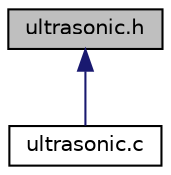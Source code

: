 digraph "ultrasonic.h"
{
  edge [fontname="Helvetica",fontsize="10",labelfontname="Helvetica",labelfontsize="10"];
  node [fontname="Helvetica",fontsize="10",shape=record];
  Node1 [label="ultrasonic.h",height=0.2,width=0.4,color="black", fillcolor="grey75", style="filled" fontcolor="black"];
  Node1 -> Node2 [dir="back",color="midnightblue",fontsize="10",style="solid",fontname="Helvetica"];
  Node2 [label="ultrasonic.c",height=0.2,width=0.4,color="black", fillcolor="white", style="filled",URL="$a00028.html",tooltip="Funktionen zur Ultraschall Erweiterung."];
}

